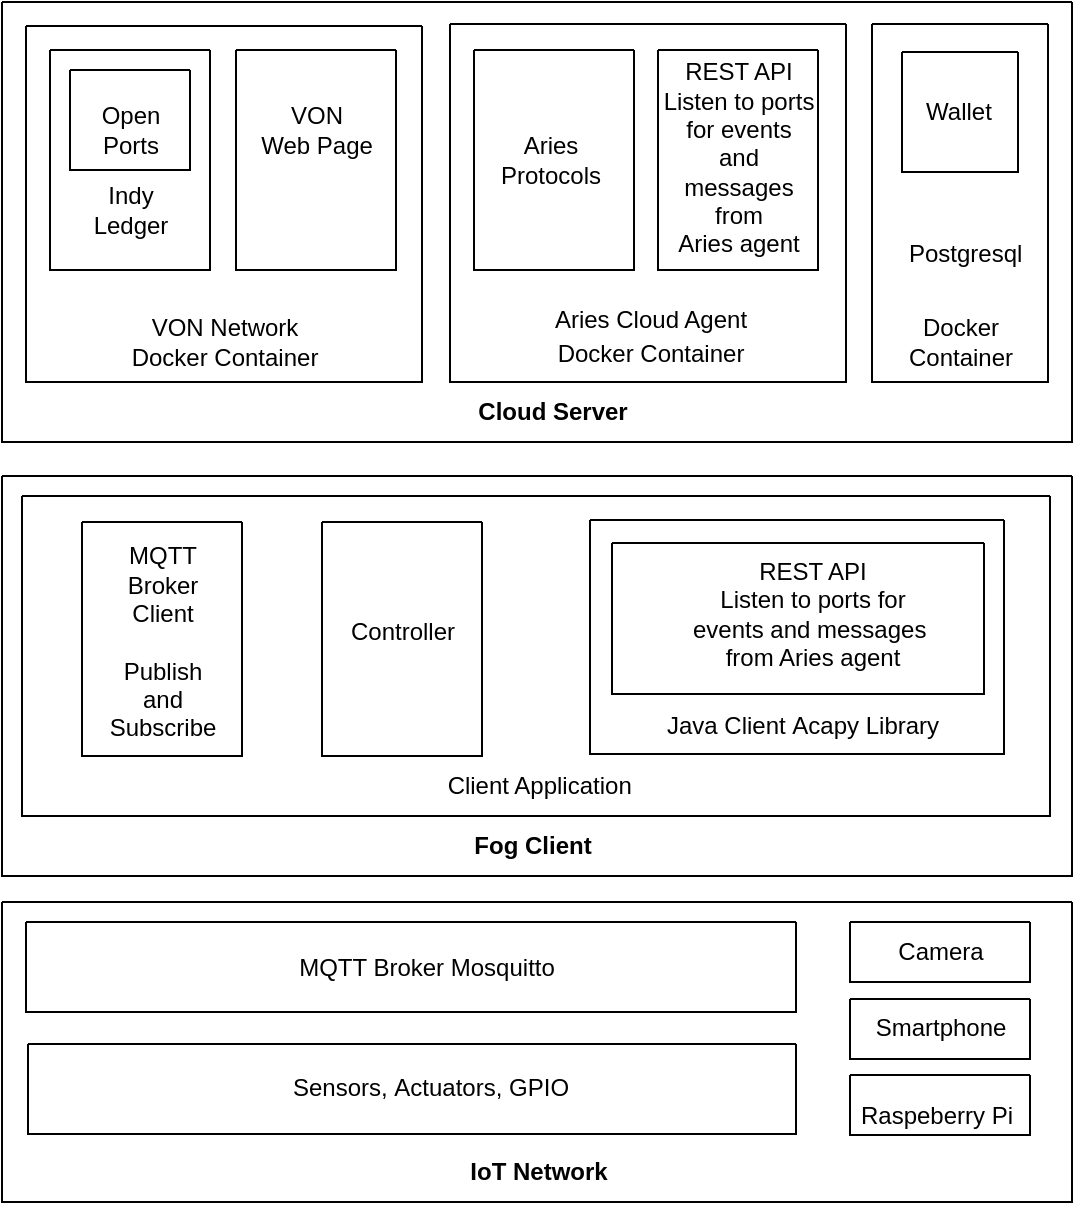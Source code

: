 <mxfile version="21.3.5" type="github">
  <diagram name="Página-1" id="9ENc1570Q8Oh9X-erem3">
    <mxGraphModel dx="421" dy="237" grid="1" gridSize="10" guides="1" tooltips="1" connect="1" arrows="1" fold="1" page="1" pageScale="1" pageWidth="827" pageHeight="1169" math="0" shadow="0">
      <root>
        <mxCell id="0" />
        <mxCell id="1" parent="0" />
        <mxCell id="VcjtVwmhv_vAZ4VsYnBs-1" value="" style="swimlane;startSize=0;" parent="1" vertex="1">
          <mxGeometry x="120" y="30" width="535" height="220" as="geometry" />
        </mxCell>
        <mxCell id="VcjtVwmhv_vAZ4VsYnBs-2" value="" style="swimlane;startSize=0;" parent="VcjtVwmhv_vAZ4VsYnBs-1" vertex="1">
          <mxGeometry x="12" y="12" width="198" height="178" as="geometry" />
        </mxCell>
        <mxCell id="VcjtVwmhv_vAZ4VsYnBs-18" value="VON Network&lt;br&gt;Docker Container" style="text;html=1;align=center;verticalAlign=middle;resizable=0;points=[];autosize=1;strokeColor=none;fillColor=none;" parent="VcjtVwmhv_vAZ4VsYnBs-2" vertex="1">
          <mxGeometry x="39" y="138" width="120" height="40" as="geometry" />
        </mxCell>
        <mxCell id="VcjtVwmhv_vAZ4VsYnBs-19" value="" style="swimlane;startSize=0;" parent="VcjtVwmhv_vAZ4VsYnBs-2" vertex="1">
          <mxGeometry x="12" y="12" width="80" height="110" as="geometry" />
        </mxCell>
        <mxCell id="VcjtVwmhv_vAZ4VsYnBs-20" value="Indy&lt;br&gt;Ledger" style="text;html=1;align=center;verticalAlign=middle;resizable=0;points=[];autosize=1;strokeColor=none;fillColor=none;" parent="VcjtVwmhv_vAZ4VsYnBs-19" vertex="1">
          <mxGeometry x="10" y="60" width="60" height="40" as="geometry" />
        </mxCell>
        <mxCell id="VcjtVwmhv_vAZ4VsYnBs-21" value="" style="swimlane;startSize=0;" parent="VcjtVwmhv_vAZ4VsYnBs-19" vertex="1">
          <mxGeometry x="10" y="10" width="60" height="50" as="geometry" />
        </mxCell>
        <mxCell id="VcjtVwmhv_vAZ4VsYnBs-38" value="" style="swimlane;startSize=0;" parent="VcjtVwmhv_vAZ4VsYnBs-2" vertex="1">
          <mxGeometry x="105" y="12" width="80" height="110" as="geometry" />
        </mxCell>
        <mxCell id="VcjtVwmhv_vAZ4VsYnBs-39" value="VON&lt;br&gt;Web&amp;nbsp;Page" style="text;html=1;align=center;verticalAlign=middle;resizable=0;points=[];autosize=1;strokeColor=none;fillColor=none;" parent="VcjtVwmhv_vAZ4VsYnBs-38" vertex="1">
          <mxGeometry y="20" width="80" height="40" as="geometry" />
        </mxCell>
        <mxCell id="VcjtVwmhv_vAZ4VsYnBs-3" value="" style="swimlane;startSize=0;" parent="VcjtVwmhv_vAZ4VsYnBs-1" vertex="1">
          <mxGeometry x="224" y="11" width="198" height="179" as="geometry" />
        </mxCell>
        <mxCell id="VcjtVwmhv_vAZ4VsYnBs-26" value="" style="swimlane;startSize=0;" parent="VcjtVwmhv_vAZ4VsYnBs-3" vertex="1">
          <mxGeometry x="12" y="13" width="80" height="110" as="geometry" />
        </mxCell>
        <mxCell id="VcjtVwmhv_vAZ4VsYnBs-27" value="Aries&lt;br&gt;Protocols" style="text;html=1;align=center;verticalAlign=middle;resizable=0;points=[];autosize=1;strokeColor=none;fillColor=none;" parent="VcjtVwmhv_vAZ4VsYnBs-26" vertex="1">
          <mxGeometry x="3" y="35" width="70" height="40" as="geometry" />
        </mxCell>
        <mxCell id="VcjtVwmhv_vAZ4VsYnBs-28" value="Docker Container" style="text;html=1;align=center;verticalAlign=middle;resizable=0;points=[];autosize=1;strokeColor=none;fillColor=none;" parent="VcjtVwmhv_vAZ4VsYnBs-3" vertex="1">
          <mxGeometry x="40" y="150" width="120" height="30" as="geometry" />
        </mxCell>
        <mxCell id="VcjtVwmhv_vAZ4VsYnBs-33" value="Aries Cloud Agent" style="text;html=1;align=center;verticalAlign=middle;resizable=0;points=[];autosize=1;strokeColor=none;fillColor=none;" parent="VcjtVwmhv_vAZ4VsYnBs-3" vertex="1">
          <mxGeometry x="40" y="133" width="120" height="30" as="geometry" />
        </mxCell>
        <mxCell id="VcjtVwmhv_vAZ4VsYnBs-30" value="" style="swimlane;startSize=0;" parent="VcjtVwmhv_vAZ4VsYnBs-3" vertex="1">
          <mxGeometry x="104" y="13" width="80" height="110" as="geometry" />
        </mxCell>
        <mxCell id="VcjtVwmhv_vAZ4VsYnBs-31" value="REST API&lt;br&gt;Listen to ports &lt;br&gt;for events &lt;br&gt;and &lt;br&gt;messages &lt;br&gt;from &lt;br&gt;Aries agent" style="text;html=1;align=center;verticalAlign=middle;resizable=0;points=[];autosize=1;strokeColor=none;fillColor=none;" parent="VcjtVwmhv_vAZ4VsYnBs-30" vertex="1">
          <mxGeometry x="-10.5" y="-1" width="100" height="110" as="geometry" />
        </mxCell>
        <mxCell id="VcjtVwmhv_vAZ4VsYnBs-5" value="" style="swimlane;startSize=0;" parent="VcjtVwmhv_vAZ4VsYnBs-1" vertex="1">
          <mxGeometry x="435" y="11" width="88" height="179" as="geometry" />
        </mxCell>
        <mxCell id="VcjtVwmhv_vAZ4VsYnBs-34" value="Docker&lt;br&gt;Container" style="text;html=1;align=center;verticalAlign=middle;resizable=0;points=[];autosize=1;strokeColor=none;fillColor=none;" parent="VcjtVwmhv_vAZ4VsYnBs-5" vertex="1">
          <mxGeometry x="4" y="139" width="80" height="40" as="geometry" />
        </mxCell>
        <mxCell id="VcjtVwmhv_vAZ4VsYnBs-36" value="" style="swimlane;startSize=0;" parent="VcjtVwmhv_vAZ4VsYnBs-5" vertex="1">
          <mxGeometry x="15" y="14" width="58" height="60" as="geometry" />
        </mxCell>
        <mxCell id="VcjtVwmhv_vAZ4VsYnBs-35" value="Wallet" style="text;html=1;align=center;verticalAlign=middle;resizable=0;points=[];autosize=1;strokeColor=none;fillColor=none;" parent="VcjtVwmhv_vAZ4VsYnBs-36" vertex="1">
          <mxGeometry x="-2" y="15" width="60" height="30" as="geometry" />
        </mxCell>
        <mxCell id="VcjtVwmhv_vAZ4VsYnBs-37" value="Postgresql&amp;nbsp;" style="text;html=1;align=center;verticalAlign=middle;resizable=0;points=[];autosize=1;strokeColor=none;fillColor=none;" parent="VcjtVwmhv_vAZ4VsYnBs-5" vertex="1">
          <mxGeometry x="8" y="100" width="80" height="30" as="geometry" />
        </mxCell>
        <mxCell id="VcjtVwmhv_vAZ4VsYnBs-17" value="&lt;b&gt;&lt;font style=&quot;font-size: 12px;&quot;&gt;Cloud Server&lt;/font&gt;&lt;/b&gt;" style="text;html=1;align=center;verticalAlign=middle;resizable=0;points=[];autosize=1;strokeColor=none;fillColor=none;" parent="VcjtVwmhv_vAZ4VsYnBs-1" vertex="1">
          <mxGeometry x="225" y="190" width="100" height="30" as="geometry" />
        </mxCell>
        <mxCell id="VcjtVwmhv_vAZ4VsYnBs-12" value="" style="swimlane;startSize=0;" parent="1" vertex="1">
          <mxGeometry x="120" y="267" width="535" height="200" as="geometry" />
        </mxCell>
        <mxCell id="VcjtVwmhv_vAZ4VsYnBs-14" value="" style="swimlane;startSize=0;" parent="VcjtVwmhv_vAZ4VsYnBs-12" vertex="1">
          <mxGeometry x="10" y="10" width="514" height="160" as="geometry" />
        </mxCell>
        <mxCell id="VcjtVwmhv_vAZ4VsYnBs-46" value="Client Application&amp;nbsp;" style="text;html=1;align=center;verticalAlign=middle;resizable=0;points=[];autosize=1;strokeColor=none;fillColor=none;" parent="VcjtVwmhv_vAZ4VsYnBs-14" vertex="1">
          <mxGeometry x="200" y="130" width="120" height="30" as="geometry" />
        </mxCell>
        <mxCell id="VcjtVwmhv_vAZ4VsYnBs-16" value="" style="swimlane;startSize=0;" parent="VcjtVwmhv_vAZ4VsYnBs-14" vertex="1">
          <mxGeometry x="150" y="13" width="80" height="117" as="geometry" />
        </mxCell>
        <mxCell id="VcjtVwmhv_vAZ4VsYnBs-45" value="Controller" style="text;html=1;align=center;verticalAlign=middle;resizable=0;points=[];autosize=1;strokeColor=none;fillColor=none;" parent="VcjtVwmhv_vAZ4VsYnBs-16" vertex="1">
          <mxGeometry y="40" width="80" height="30" as="geometry" />
        </mxCell>
        <mxCell id="VcjtVwmhv_vAZ4VsYnBs-13" value="" style="swimlane;startSize=0;" parent="VcjtVwmhv_vAZ4VsYnBs-14" vertex="1">
          <mxGeometry x="284" y="12" width="207" height="117" as="geometry" />
        </mxCell>
        <mxCell id="VcjtVwmhv_vAZ4VsYnBs-42" value="Java Client&amp;nbsp;Acapy Library" style="text;html=1;align=center;verticalAlign=middle;resizable=0;points=[];autosize=1;strokeColor=none;fillColor=none;" parent="VcjtVwmhv_vAZ4VsYnBs-14" vertex="1">
          <mxGeometry x="310" y="100" width="160" height="30" as="geometry" />
        </mxCell>
        <mxCell id="VcjtVwmhv_vAZ4VsYnBs-15" value="" style="swimlane;startSize=0;" parent="VcjtVwmhv_vAZ4VsYnBs-14" vertex="1">
          <mxGeometry x="295" y="23.5" width="186" height="75.5" as="geometry" />
        </mxCell>
        <mxCell id="VcjtVwmhv_vAZ4VsYnBs-43" value="REST API&lt;br&gt;Listen to ports&amp;nbsp;for &lt;br&gt;events&amp;nbsp;and messages&amp;nbsp;&lt;br&gt;from Aries agent" style="text;html=1;align=center;verticalAlign=middle;resizable=0;points=[];autosize=1;strokeColor=none;fillColor=none;" parent="VcjtVwmhv_vAZ4VsYnBs-15" vertex="1">
          <mxGeometry x="30" width="140" height="70" as="geometry" />
        </mxCell>
        <mxCell id="VcjtVwmhv_vAZ4VsYnBs-49" value="" style="swimlane;startSize=0;" parent="VcjtVwmhv_vAZ4VsYnBs-14" vertex="1">
          <mxGeometry x="30" y="13" width="80" height="117" as="geometry" />
        </mxCell>
        <mxCell id="VcjtVwmhv_vAZ4VsYnBs-50" value="MQTT &lt;br&gt;Broker&lt;br&gt;Client&lt;br&gt;&lt;br&gt;Publish &lt;br&gt;and &lt;br&gt;Subscribe" style="text;html=1;align=center;verticalAlign=middle;resizable=0;points=[];autosize=1;strokeColor=none;fillColor=none;" parent="VcjtVwmhv_vAZ4VsYnBs-49" vertex="1">
          <mxGeometry y="5" width="80" height="110" as="geometry" />
        </mxCell>
        <mxCell id="VcjtVwmhv_vAZ4VsYnBs-24" value="&lt;b&gt;&lt;font style=&quot;font-size: 12px;&quot;&gt;Fog Client&lt;/font&gt;&lt;/b&gt;" style="text;html=1;align=center;verticalAlign=middle;resizable=0;points=[];autosize=1;strokeColor=none;fillColor=none;" parent="VcjtVwmhv_vAZ4VsYnBs-12" vertex="1">
          <mxGeometry x="225" y="170" width="80" height="30" as="geometry" />
        </mxCell>
        <mxCell id="VcjtVwmhv_vAZ4VsYnBs-22" value="Open&lt;br&gt;Ports" style="text;html=1;align=center;verticalAlign=middle;resizable=0;points=[];autosize=1;strokeColor=none;fillColor=none;" parent="1" vertex="1">
          <mxGeometry x="159" y="74" width="50" height="40" as="geometry" />
        </mxCell>
        <mxCell id="c_O2klxKCNqRYaoSJ1Hm-8" value="" style="swimlane;startSize=0;" parent="1" vertex="1">
          <mxGeometry x="120" y="480" width="535" height="150" as="geometry" />
        </mxCell>
        <mxCell id="c_O2klxKCNqRYaoSJ1Hm-9" value="" style="swimlane;startSize=0;" parent="c_O2klxKCNqRYaoSJ1Hm-8" vertex="1">
          <mxGeometry x="13" y="71" width="384" height="45" as="geometry" />
        </mxCell>
        <mxCell id="c_O2klxKCNqRYaoSJ1Hm-10" value="Sensors,&amp;nbsp;Actuators,&amp;nbsp;GPIO" style="text;html=1;align=center;verticalAlign=middle;resizable=0;points=[];autosize=1;strokeColor=none;fillColor=none;" parent="c_O2klxKCNqRYaoSJ1Hm-9" vertex="1">
          <mxGeometry x="121" y="7" width="160" height="30" as="geometry" />
        </mxCell>
        <mxCell id="VcjtVwmhv_vAZ4VsYnBs-11" value="" style="swimlane;startSize=0;" parent="c_O2klxKCNqRYaoSJ1Hm-8" vertex="1">
          <mxGeometry x="12" y="10" width="385" height="45" as="geometry" />
        </mxCell>
        <mxCell id="c_O2klxKCNqRYaoSJ1Hm-15" value="MQTT Broker Mosquitto" style="text;html=1;align=center;verticalAlign=middle;resizable=0;points=[];autosize=1;strokeColor=none;fillColor=none;" parent="VcjtVwmhv_vAZ4VsYnBs-11" vertex="1">
          <mxGeometry x="125" y="7.5" width="150" height="30" as="geometry" />
        </mxCell>
        <mxCell id="c_O2klxKCNqRYaoSJ1Hm-17" value="" style="swimlane;startSize=0;" parent="c_O2klxKCNqRYaoSJ1Hm-8" vertex="1">
          <mxGeometry x="424" y="10" width="90" height="30" as="geometry" />
        </mxCell>
        <mxCell id="c_O2klxKCNqRYaoSJ1Hm-14" value="Camera" style="text;html=1;align=center;verticalAlign=middle;resizable=0;points=[];autosize=1;strokeColor=none;fillColor=none;" parent="c_O2klxKCNqRYaoSJ1Hm-17" vertex="1">
          <mxGeometry x="10" width="70" height="30" as="geometry" />
        </mxCell>
        <mxCell id="c_O2klxKCNqRYaoSJ1Hm-18" value="" style="swimlane;startSize=0;" parent="c_O2klxKCNqRYaoSJ1Hm-8" vertex="1">
          <mxGeometry x="424" y="48.5" width="90" height="30" as="geometry" />
        </mxCell>
        <mxCell id="c_O2klxKCNqRYaoSJ1Hm-16" value="Smartphone" style="text;html=1;align=center;verticalAlign=middle;resizable=0;points=[];autosize=1;strokeColor=none;fillColor=none;" parent="c_O2klxKCNqRYaoSJ1Hm-18" vertex="1">
          <mxGeometry y="-0.5" width="90" height="30" as="geometry" />
        </mxCell>
        <mxCell id="c_O2klxKCNqRYaoSJ1Hm-19" value="" style="swimlane;startSize=0;" parent="c_O2klxKCNqRYaoSJ1Hm-8" vertex="1">
          <mxGeometry x="424" y="86.5" width="90" height="30" as="geometry" />
        </mxCell>
        <mxCell id="c_O2klxKCNqRYaoSJ1Hm-20" value="Raspeberry Pi" style="text;html=1;align=center;verticalAlign=middle;resizable=0;points=[];autosize=1;strokeColor=none;fillColor=none;" parent="c_O2klxKCNqRYaoSJ1Hm-19" vertex="1">
          <mxGeometry x="-7" y="5" width="100" height="30" as="geometry" />
        </mxCell>
        <mxCell id="SjDG_UkblX9B56kVaFFI-1" value="&lt;b&gt;IoT Network&lt;/b&gt;" style="text;html=1;align=center;verticalAlign=middle;resizable=0;points=[];autosize=1;strokeColor=none;fillColor=none;" vertex="1" parent="c_O2klxKCNqRYaoSJ1Hm-8">
          <mxGeometry x="222.5" y="120" width="90" height="30" as="geometry" />
        </mxCell>
      </root>
    </mxGraphModel>
  </diagram>
</mxfile>
